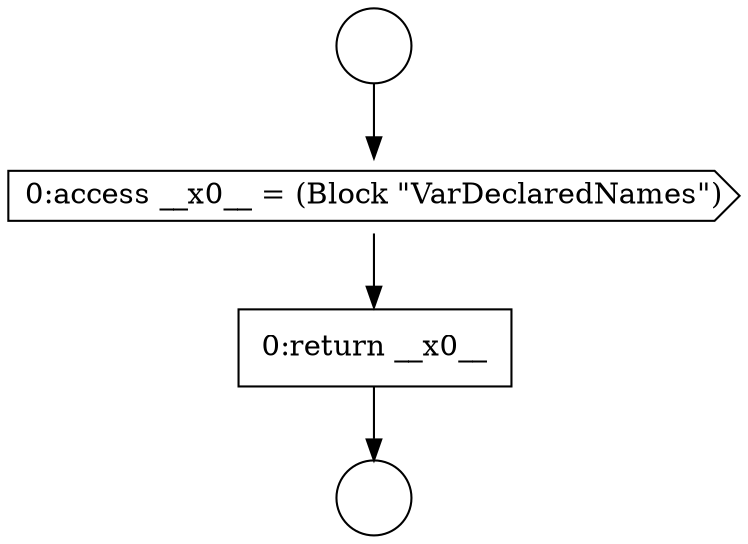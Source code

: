 digraph {
  node7490 [shape=circle label=" " color="black" fillcolor="white" style=filled]
  node7492 [shape=cds, label=<<font color="black">0:access __x0__ = (Block &quot;VarDeclaredNames&quot;)</font>> color="black" fillcolor="white" style=filled]
  node7493 [shape=none, margin=0, label=<<font color="black">
    <table border="0" cellborder="1" cellspacing="0" cellpadding="10">
      <tr><td align="left">0:return __x0__</td></tr>
    </table>
  </font>> color="black" fillcolor="white" style=filled]
  node7491 [shape=circle label=" " color="black" fillcolor="white" style=filled]
  node7490 -> node7492 [ color="black"]
  node7492 -> node7493 [ color="black"]
  node7493 -> node7491 [ color="black"]
}
